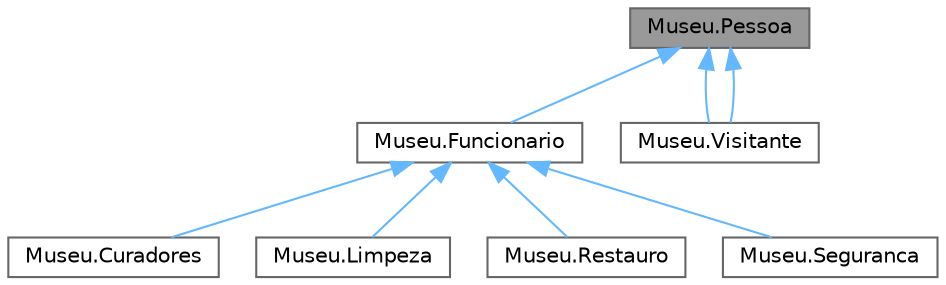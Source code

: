 digraph "Museu.Pessoa"
{
 // LATEX_PDF_SIZE
  bgcolor="transparent";
  edge [fontname=Helvetica,fontsize=10,labelfontname=Helvetica,labelfontsize=10];
  node [fontname=Helvetica,fontsize=10,shape=box,height=0.2,width=0.4];
  Node1 [id="Node000001",label="Museu.Pessoa",height=0.2,width=0.4,color="gray40", fillcolor="grey60", style="filled", fontcolor="black",tooltip=" "];
  Node1 -> Node2 [id="edge1_Node000001_Node000002",dir="back",color="steelblue1",style="solid",tooltip=" "];
  Node2 [id="Node000002",label="Museu.Funcionario",height=0.2,width=0.4,color="gray40", fillcolor="white", style="filled",URL="$class_museu_1_1_funcionario.html",tooltip=" "];
  Node2 -> Node3 [id="edge2_Node000002_Node000003",dir="back",color="steelblue1",style="solid",tooltip=" "];
  Node3 [id="Node000003",label="Museu.Curadores",height=0.2,width=0.4,color="gray40", fillcolor="white", style="filled",URL="$class_museu_1_1_curadores.html",tooltip=" "];
  Node2 -> Node4 [id="edge3_Node000002_Node000004",dir="back",color="steelblue1",style="solid",tooltip=" "];
  Node4 [id="Node000004",label="Museu.Limpeza",height=0.2,width=0.4,color="gray40", fillcolor="white", style="filled",URL="$class_museu_1_1_limpeza.html",tooltip=" "];
  Node2 -> Node5 [id="edge4_Node000002_Node000005",dir="back",color="steelblue1",style="solid",tooltip=" "];
  Node5 [id="Node000005",label="Museu.Restauro",height=0.2,width=0.4,color="gray40", fillcolor="white", style="filled",URL="$class_museu_1_1_restauro.html",tooltip=" "];
  Node2 -> Node6 [id="edge5_Node000002_Node000006",dir="back",color="steelblue1",style="solid",tooltip=" "];
  Node6 [id="Node000006",label="Museu.Seguranca",height=0.2,width=0.4,color="gray40", fillcolor="white", style="filled",URL="$class_museu_1_1_seguranca.html",tooltip=" "];
  Node1 -> Node7 [id="edge6_Node000001_Node000007",dir="back",color="steelblue1",style="solid",tooltip=" "];
  Node7 [id="Node000007",label="Museu.Visitante",height=0.2,width=0.4,color="gray40", fillcolor="white", style="filled",URL="$class_museu_1_1_visitante.html",tooltip=" "];
  Node1 -> Node7 [id="edge7_Node000001_Node000007",dir="back",color="steelblue1",style="solid",tooltip=" "];
}
